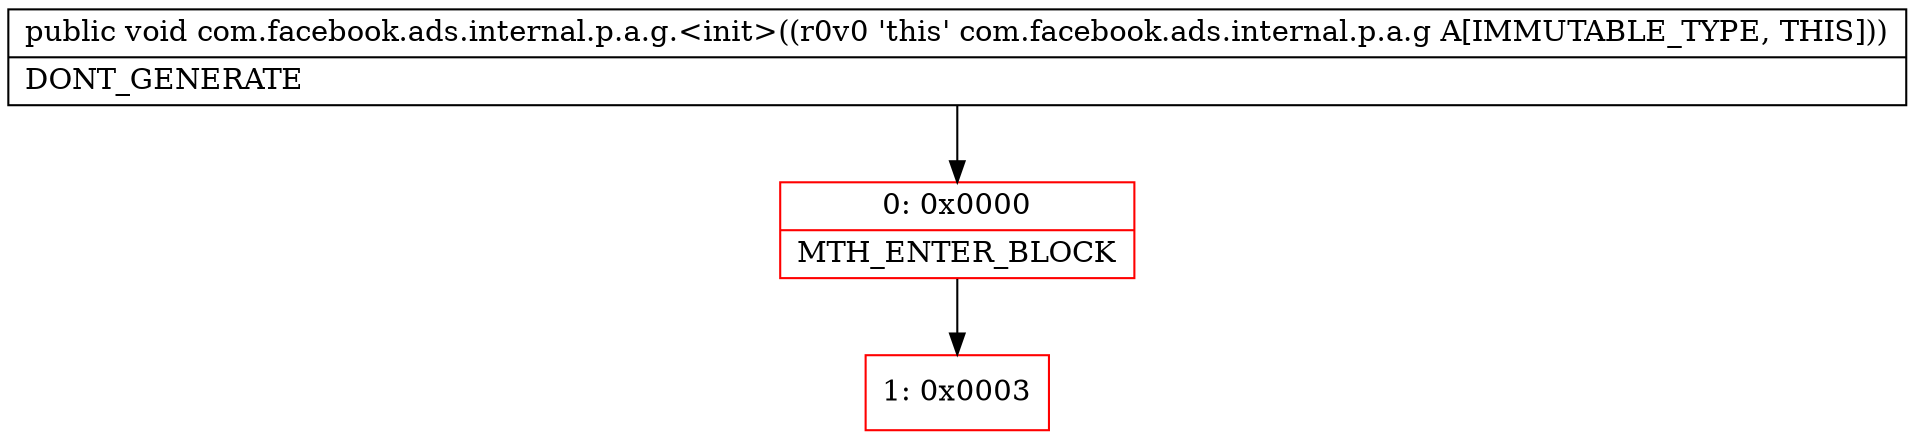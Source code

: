 digraph "CFG forcom.facebook.ads.internal.p.a.g.\<init\>()V" {
subgraph cluster_Region_821740483 {
label = "R(0)";
node [shape=record,color=blue];
}
Node_0 [shape=record,color=red,label="{0\:\ 0x0000|MTH_ENTER_BLOCK\l}"];
Node_1 [shape=record,color=red,label="{1\:\ 0x0003}"];
MethodNode[shape=record,label="{public void com.facebook.ads.internal.p.a.g.\<init\>((r0v0 'this' com.facebook.ads.internal.p.a.g A[IMMUTABLE_TYPE, THIS]))  | DONT_GENERATE\l}"];
MethodNode -> Node_0;
Node_0 -> Node_1;
}

